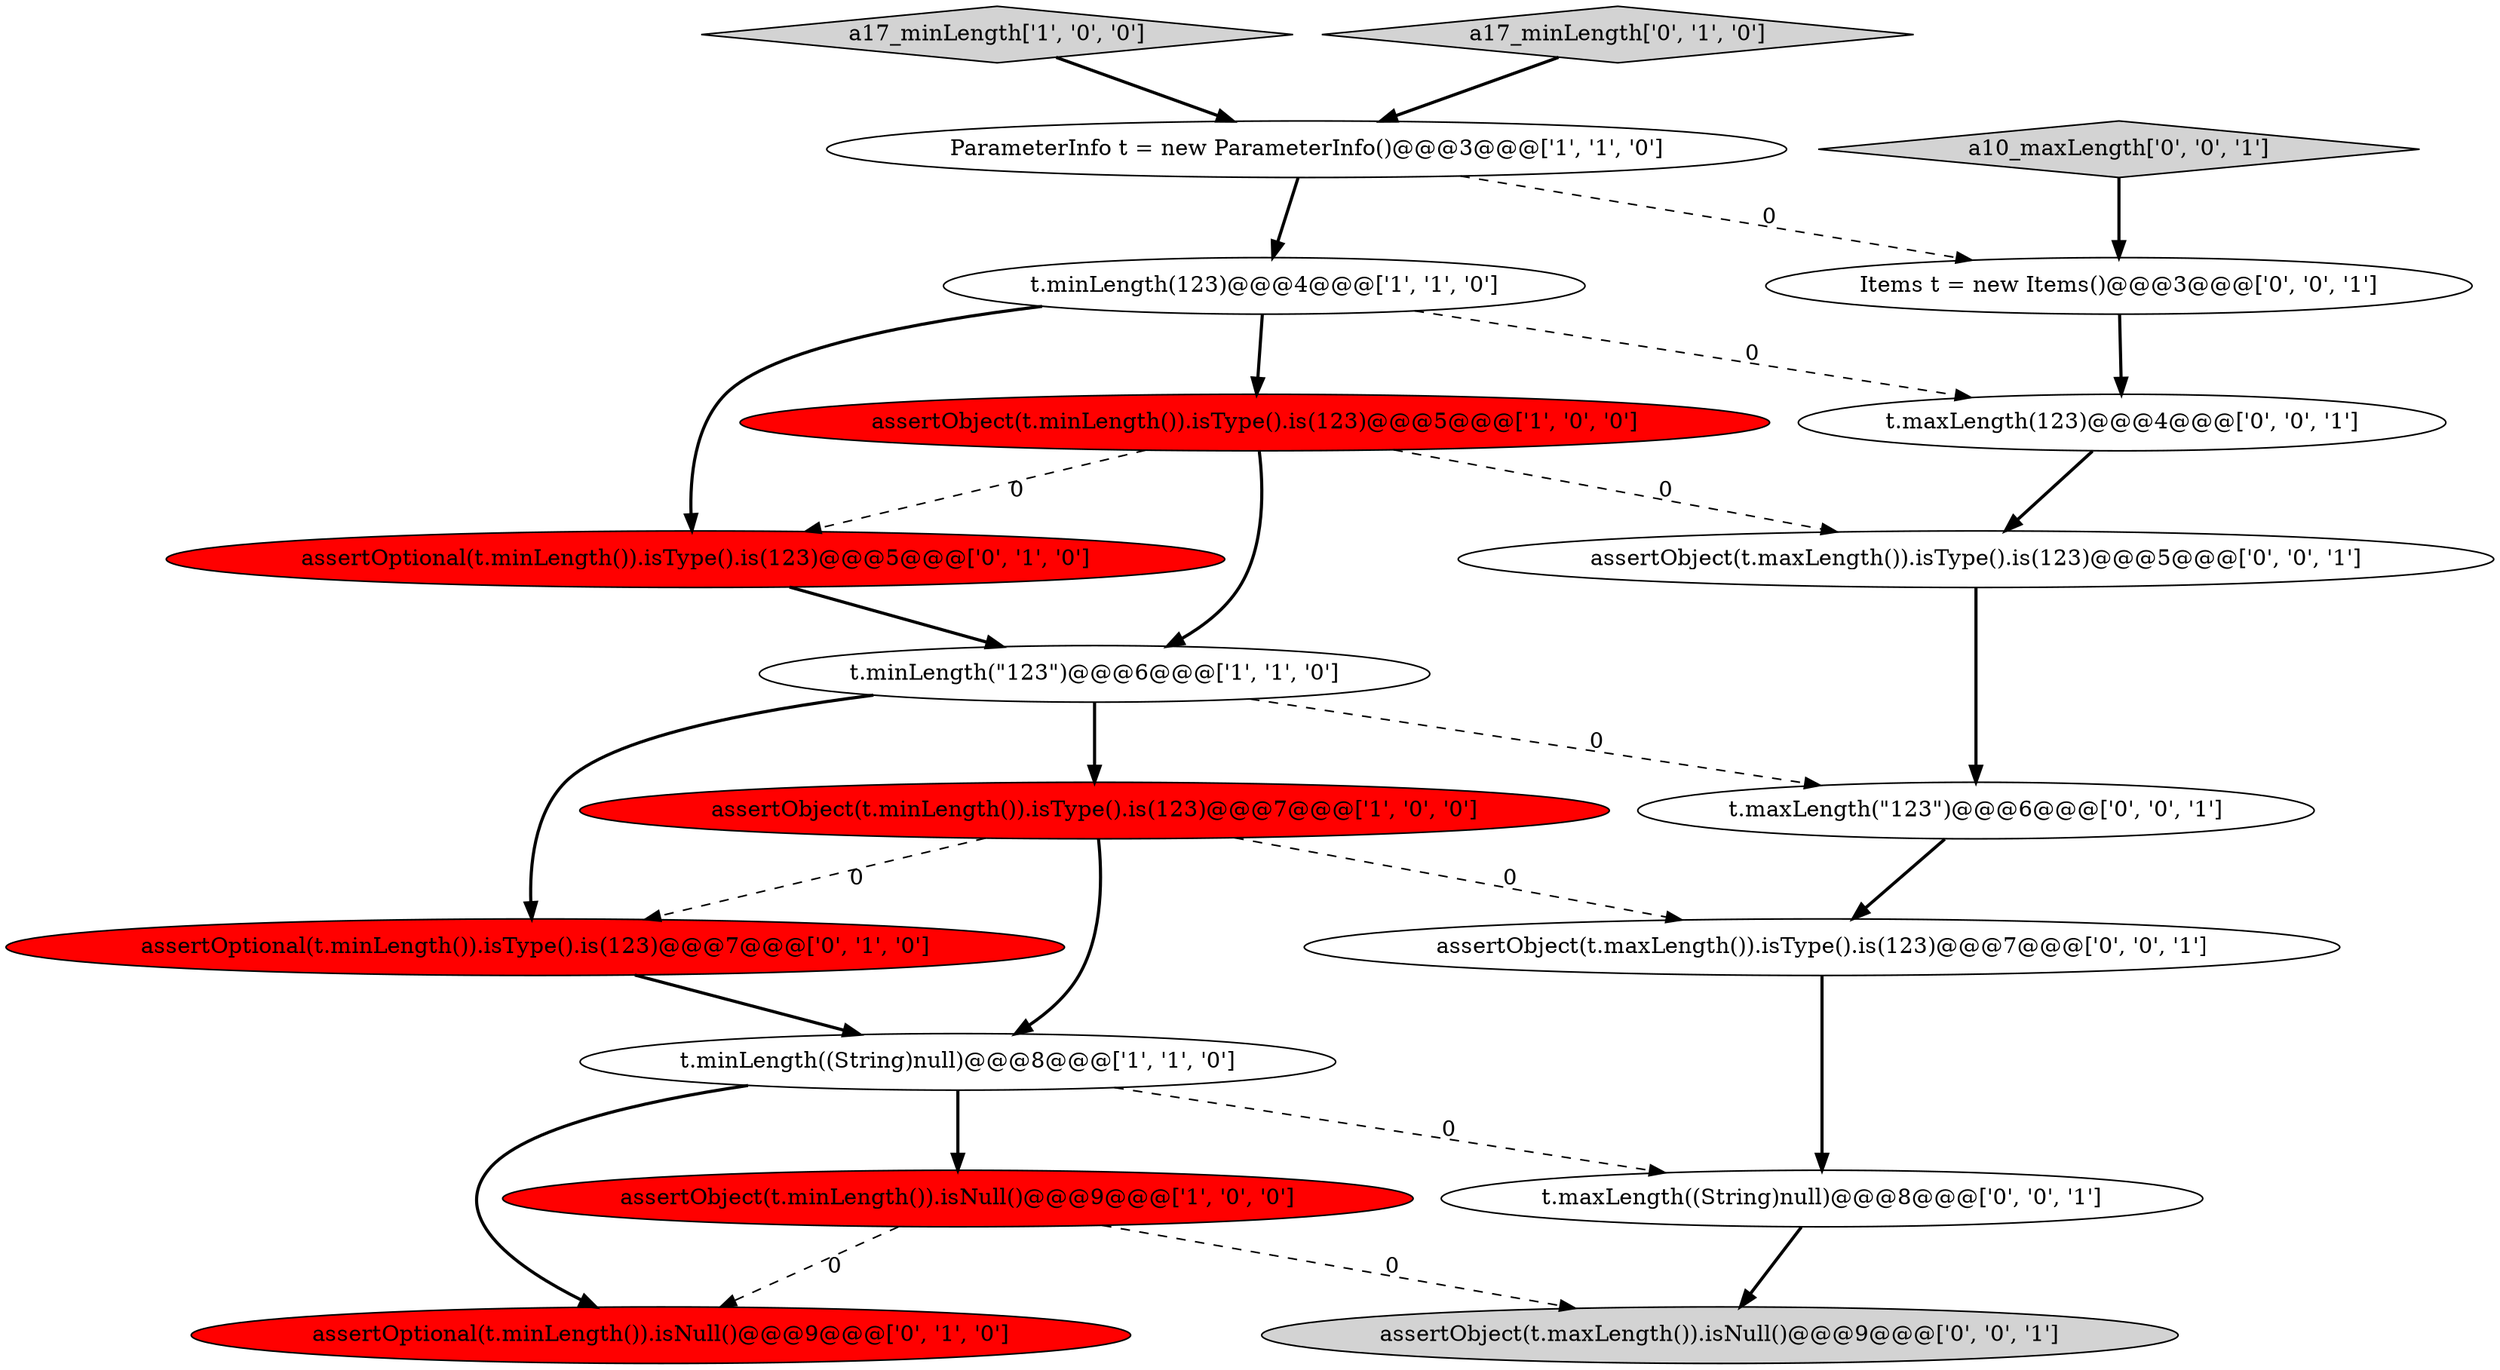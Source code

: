 digraph {
4 [style = filled, label = "assertObject(t.minLength()).isNull()@@@9@@@['1', '0', '0']", fillcolor = red, shape = ellipse image = "AAA1AAABBB1BBB"];
15 [style = filled, label = "t.maxLength(\"123\")@@@6@@@['0', '0', '1']", fillcolor = white, shape = ellipse image = "AAA0AAABBB3BBB"];
14 [style = filled, label = "assertObject(t.maxLength()).isType().is(123)@@@5@@@['0', '0', '1']", fillcolor = white, shape = ellipse image = "AAA0AAABBB3BBB"];
2 [style = filled, label = "assertObject(t.minLength()).isType().is(123)@@@7@@@['1', '0', '0']", fillcolor = red, shape = ellipse image = "AAA1AAABBB1BBB"];
11 [style = filled, label = "assertOptional(t.minLength()).isNull()@@@9@@@['0', '1', '0']", fillcolor = red, shape = ellipse image = "AAA1AAABBB2BBB"];
3 [style = filled, label = "a17_minLength['1', '0', '0']", fillcolor = lightgray, shape = diamond image = "AAA0AAABBB1BBB"];
17 [style = filled, label = "t.maxLength((String)null)@@@8@@@['0', '0', '1']", fillcolor = white, shape = ellipse image = "AAA0AAABBB3BBB"];
13 [style = filled, label = "Items t = new Items()@@@3@@@['0', '0', '1']", fillcolor = white, shape = ellipse image = "AAA0AAABBB3BBB"];
19 [style = filled, label = "assertObject(t.maxLength()).isNull()@@@9@@@['0', '0', '1']", fillcolor = lightgray, shape = ellipse image = "AAA0AAABBB3BBB"];
8 [style = filled, label = "assertOptional(t.minLength()).isType().is(123)@@@5@@@['0', '1', '0']", fillcolor = red, shape = ellipse image = "AAA1AAABBB2BBB"];
16 [style = filled, label = "t.maxLength(123)@@@4@@@['0', '0', '1']", fillcolor = white, shape = ellipse image = "AAA0AAABBB3BBB"];
6 [style = filled, label = "ParameterInfo t = new ParameterInfo()@@@3@@@['1', '1', '0']", fillcolor = white, shape = ellipse image = "AAA0AAABBB1BBB"];
5 [style = filled, label = "assertObject(t.minLength()).isType().is(123)@@@5@@@['1', '0', '0']", fillcolor = red, shape = ellipse image = "AAA1AAABBB1BBB"];
1 [style = filled, label = "t.minLength(123)@@@4@@@['1', '1', '0']", fillcolor = white, shape = ellipse image = "AAA0AAABBB1BBB"];
7 [style = filled, label = "t.minLength(\"123\")@@@6@@@['1', '1', '0']", fillcolor = white, shape = ellipse image = "AAA0AAABBB1BBB"];
12 [style = filled, label = "assertObject(t.maxLength()).isType().is(123)@@@7@@@['0', '0', '1']", fillcolor = white, shape = ellipse image = "AAA0AAABBB3BBB"];
0 [style = filled, label = "t.minLength((String)null)@@@8@@@['1', '1', '0']", fillcolor = white, shape = ellipse image = "AAA0AAABBB1BBB"];
9 [style = filled, label = "assertOptional(t.minLength()).isType().is(123)@@@7@@@['0', '1', '0']", fillcolor = red, shape = ellipse image = "AAA1AAABBB2BBB"];
10 [style = filled, label = "a17_minLength['0', '1', '0']", fillcolor = lightgray, shape = diamond image = "AAA0AAABBB2BBB"];
18 [style = filled, label = "a10_maxLength['0', '0', '1']", fillcolor = lightgray, shape = diamond image = "AAA0AAABBB3BBB"];
1->5 [style = bold, label=""];
5->14 [style = dashed, label="0"];
1->8 [style = bold, label=""];
9->0 [style = bold, label=""];
12->17 [style = bold, label=""];
0->11 [style = bold, label=""];
3->6 [style = bold, label=""];
0->17 [style = dashed, label="0"];
10->6 [style = bold, label=""];
13->16 [style = bold, label=""];
17->19 [style = bold, label=""];
8->7 [style = bold, label=""];
7->9 [style = bold, label=""];
6->1 [style = bold, label=""];
2->12 [style = dashed, label="0"];
2->0 [style = bold, label=""];
6->13 [style = dashed, label="0"];
0->4 [style = bold, label=""];
2->9 [style = dashed, label="0"];
7->2 [style = bold, label=""];
1->16 [style = dashed, label="0"];
18->13 [style = bold, label=""];
7->15 [style = dashed, label="0"];
5->8 [style = dashed, label="0"];
5->7 [style = bold, label=""];
16->14 [style = bold, label=""];
4->19 [style = dashed, label="0"];
14->15 [style = bold, label=""];
15->12 [style = bold, label=""];
4->11 [style = dashed, label="0"];
}
